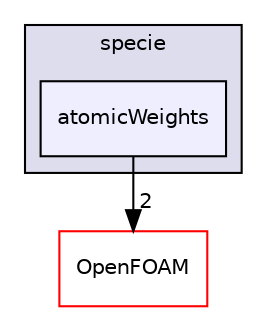 digraph "src/thermophysicalModels/specie/atomicWeights" {
  bgcolor=transparent;
  compound=true
  node [ fontsize="10", fontname="Helvetica"];
  edge [ labelfontsize="10", labelfontname="Helvetica"];
  subgraph clusterdir_5c4bf53b114f4c9237cd4ef0431fc9bd {
    graph [ bgcolor="#ddddee", pencolor="black", label="specie" fontname="Helvetica", fontsize="10", URL="dir_5c4bf53b114f4c9237cd4ef0431fc9bd.html"]
  dir_9050c3d6a2aedde2c1f0b48a98e2f4d3 [shape=box, label="atomicWeights", style="filled", fillcolor="#eeeeff", pencolor="black", URL="dir_9050c3d6a2aedde2c1f0b48a98e2f4d3.html"];
  }
  dir_c5473ff19b20e6ec4dfe5c310b3778a8 [shape=box label="OpenFOAM" color="red" URL="dir_c5473ff19b20e6ec4dfe5c310b3778a8.html"];
  dir_9050c3d6a2aedde2c1f0b48a98e2f4d3->dir_c5473ff19b20e6ec4dfe5c310b3778a8 [headlabel="2", labeldistance=1.5 headhref="dir_002935_001898.html"];
}

